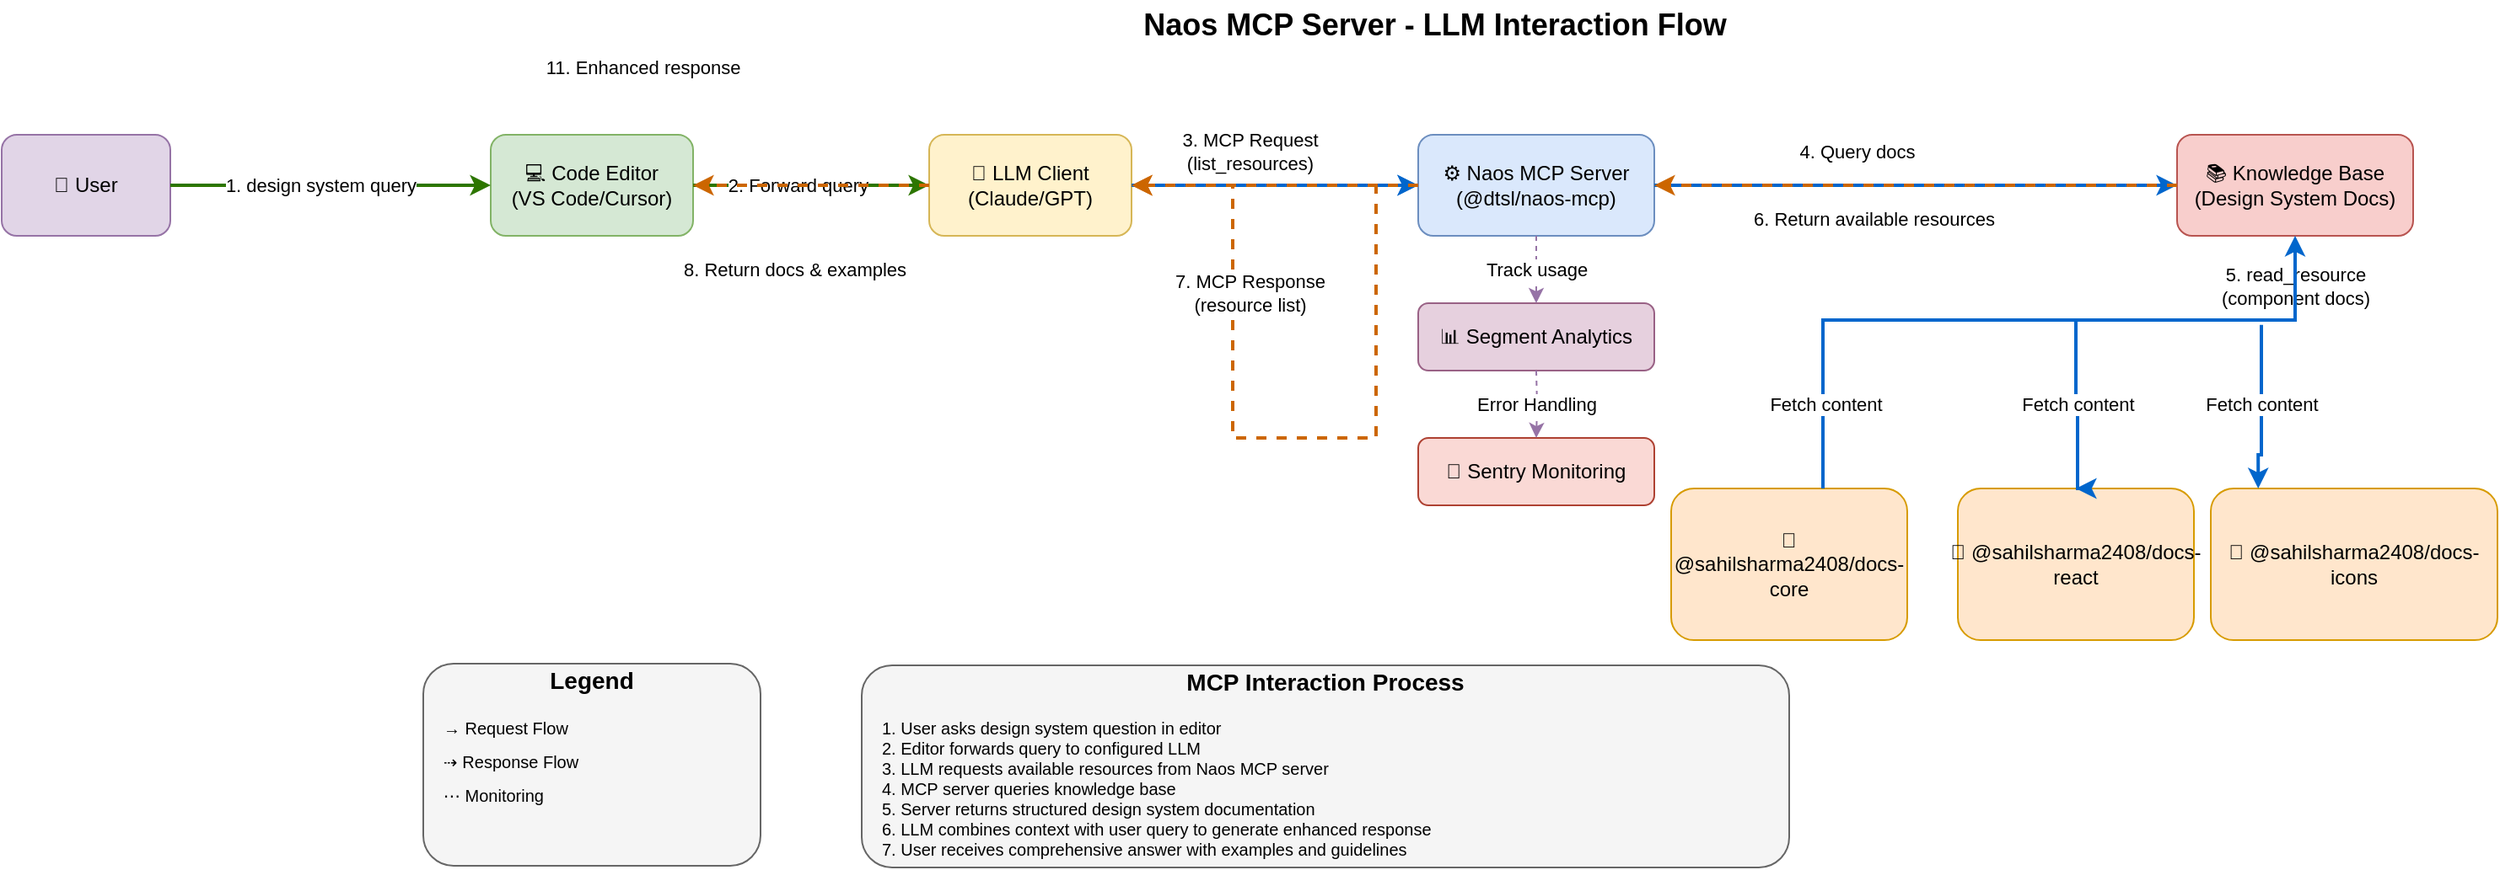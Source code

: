 <mxfile>
    <diagram name="Naos MCP Server Interaction" id="naos-mcp-interaction">
        <mxGraphModel dx="1986" dy="602" grid="1" gridSize="10" guides="1" tooltips="1" connect="1" arrows="1" fold="1" page="1" pageScale="1" pageWidth="1169" pageHeight="827" math="0" shadow="0">
            <root>
                <mxCell id="0"/>
                <mxCell id="1" parent="0"/>
                <mxCell id="title" value="Naos MCP Server - LLM Interaction Flow" style="text;html=1;strokeColor=none;fillColor=none;align=center;verticalAlign=middle;whiteSpace=wrap;rounded=0;fontSize=18;fontStyle=1;" parent="1" vertex="1">
                    <mxGeometry x="350" y="20" width="400" height="30" as="geometry"/>
                </mxCell>
                <mxCell id="user" value="👤 User" style="rounded=1;whiteSpace=wrap;html=1;fillColor=#e1d5e7;strokeColor=#9673a6;" parent="1" vertex="1">
                    <mxGeometry x="-300" y="100" width="100" height="60" as="geometry"/>
                </mxCell>
                <mxCell id="editor" value="💻 Code Editor&#xa;(VS Code/Cursor)" style="rounded=1;whiteSpace=wrap;html=1;fillColor=#d5e8d4;strokeColor=#82b366;" parent="1" vertex="1">
                    <mxGeometry x="-10" y="100" width="120" height="60" as="geometry"/>
                </mxCell>
                <mxCell id="llm" value="🤖 LLM Client&#xa;(Claude/GPT)" style="rounded=1;whiteSpace=wrap;html=1;fillColor=#fff2cc;strokeColor=#d6b656;" parent="1" vertex="1">
                    <mxGeometry x="250" y="100" width="120" height="60" as="geometry"/>
                </mxCell>
                <mxCell id="mcp-server" value="⚙️ Naos MCP Server&#xa;(@dtsl/naos-mcp)" style="rounded=1;whiteSpace=wrap;html=1;fillColor=#dae8fc;strokeColor=#6c8ebf;" parent="1" vertex="1">
                    <mxGeometry x="540" y="100" width="140" height="60" as="geometry"/>
                </mxCell>
                <mxCell id="knowledge-base" value="📚 Knowledge Base&#xa;(Design System Docs)" style="rounded=1;whiteSpace=wrap;html=1;fillColor=#f8cecc;strokeColor=#b85450;" parent="1" vertex="1">
                    <mxGeometry x="990" y="100" width="140" height="60" as="geometry"/>
                </mxCell>
                <mxCell id="docs-core" value="📖 @sahilsharma2408/docs-core" style="rounded=1;whiteSpace=wrap;html=1;fillColor=#ffe6cc;strokeColor=#d79b00;" parent="1" vertex="1">
                    <mxGeometry x="690" y="310" width="140" height="90" as="geometry"/>
                </mxCell>
                <mxCell id="analytics" value="📊 Segment Analytics" style="rounded=1;whiteSpace=wrap;html=1;fillColor=#e6d0de;strokeColor=#996185;" parent="1" vertex="1">
                    <mxGeometry x="540" y="200" width="140" height="40" as="geometry"/>
                </mxCell>
                <mxCell id="sentry" value="🐛 Sentry Monitoring" style="rounded=1;whiteSpace=wrap;html=1;fillColor=#fad9d5;strokeColor=#ae4132;" parent="1" vertex="1">
                    <mxGeometry x="540" y="280" width="140" height="40" as="geometry"/>
                </mxCell>
                <mxCell id="arrow1" value="1. design system query" style="edgeStyle=orthogonalEdgeStyle;rounded=0;orthogonalLoop=1;jettySize=auto;html=1;strokeColor=#2D7600;strokeWidth=2;" parent="1" source="user" target="editor" edge="1">
                    <mxGeometry x="-0.071" relative="1" as="geometry">
                        <mxPoint as="offset"/>
                    </mxGeometry>
                </mxCell>
                <mxCell id="arrow2" value="2. Forward query" style="edgeStyle=orthogonalEdgeStyle;rounded=0;orthogonalLoop=1;jettySize=auto;html=1;strokeColor=#2D7600;strokeWidth=2;" parent="1" source="editor" target="llm" edge="1">
                    <mxGeometry x="-0.125" relative="1" as="geometry">
                        <mxPoint as="offset"/>
                    </mxGeometry>
                </mxCell>
                <mxCell id="arrow3" value="3. MCP Request&#xa;(list_resources)" style="edgeStyle=orthogonalEdgeStyle;rounded=0;orthogonalLoop=1;jettySize=auto;html=1;strokeColor=#0066CC;strokeWidth=2;" parent="1" source="llm" target="mcp-server" edge="1">
                    <mxGeometry x="-0.176" y="20" relative="1" as="geometry">
                        <mxPoint as="offset"/>
                    </mxGeometry>
                </mxCell>
                <mxCell id="arrow4" value="4. Query docs" style="edgeStyle=orthogonalEdgeStyle;rounded=0;orthogonalLoop=1;jettySize=auto;html=1;strokeColor=#0066CC;strokeWidth=2;" parent="1" source="mcp-server" target="knowledge-base" edge="1">
                    <mxGeometry x="-0.226" y="20" relative="1" as="geometry">
                        <mxPoint as="offset"/>
                    </mxGeometry>
                </mxCell>
                <mxCell id="arrow5" value="6. Return available resources" style="edgeStyle=orthogonalEdgeStyle;rounded=0;orthogonalLoop=1;jettySize=auto;html=1;strokeColor=#CC6600;strokeWidth=2;dashed=1;" parent="1" source="knowledge-base" target="mcp-server" edge="1">
                    <mxGeometry x="0.161" y="20" relative="1" as="geometry">
                        <mxPoint x="610" y="90" as="targetPoint"/>
                        <mxPoint x="790" y="90" as="sourcePoint"/>
                        <mxPoint as="offset"/>
                    </mxGeometry>
                </mxCell>
                <mxCell id="arrow6" value="7. MCP Response&lt;br&gt;(resource list)" style="edgeStyle=orthogonalEdgeStyle;rounded=0;orthogonalLoop=1;jettySize=auto;html=1;strokeColor=#CC6600;strokeWidth=2;dashed=1;" parent="1" source="mcp-server" target="llm" edge="1">
                    <mxGeometry x="0.474" y="-10" relative="1" as="geometry">
                        <mxPoint x="430" y="90" as="targetPoint"/>
                        <mxPoint x="540" y="90" as="sourcePoint"/>
                        <Array as="points">
                            <mxPoint x="515" y="130"/>
                            <mxPoint x="515" y="280"/>
                            <mxPoint x="430" y="280"/>
                        </Array>
                        <mxPoint as="offset"/>
                    </mxGeometry>
                </mxCell>
                <mxCell id="arrow7" value="5. read_resource&lt;br&gt;(component docs)" style="edgeStyle=orthogonalEdgeStyle;rounded=0;orthogonalLoop=1;jettySize=auto;html=1;strokeColor=#0066CC;strokeWidth=2;" parent="1" source="llm" target="mcp-server" edge="1">
                    <mxGeometry x="1" y="-523" relative="1" as="geometry">
                        <mxPoint x="540" y="120" as="targetPoint"/>
                        <mxPoint x="490" y="120" as="sourcePoint"/>
                        <mxPoint x="520" y="-463" as="offset"/>
                    </mxGeometry>
                </mxCell>
                <mxCell id="arrow9" value="&amp;nbsp;Fetch content" style="edgeStyle=orthogonalEdgeStyle;rounded=0;orthogonalLoop=1;jettySize=auto;html=1;strokeColor=#0066CC;strokeWidth=2;" parent="1" source="docs-core" target="knowledge-base" edge="1">
                    <mxGeometry x="-0.767" relative="1" as="geometry">
                        <Array as="points">
                            <mxPoint x="780" y="210"/>
                            <mxPoint x="1060" y="210"/>
                        </Array>
                        <mxPoint as="offset"/>
                    </mxGeometry>
                </mxCell>
                <mxCell id="arrow10" value="8. Return docs &amp;amp; examples" style="edgeStyle=orthogonalEdgeStyle;rounded=0;orthogonalLoop=1;jettySize=auto;html=1;strokeColor=#CC6600;strokeWidth=2;dashed=1;" parent="1" source="mcp-server" target="llm" edge="1">
                    <mxGeometry x="1" y="206" relative="1" as="geometry">
                        <mxPoint x="430" y="140" as="targetPoint"/>
                        <mxPoint x="540" y="140" as="sourcePoint"/>
                        <mxPoint x="-200" y="-156" as="offset"/>
                    </mxGeometry>
                </mxCell>
                <mxCell id="arrow11" value="11. Enhanced response" style="edgeStyle=orthogonalEdgeStyle;rounded=0;orthogonalLoop=1;jettySize=auto;html=1;strokeColor=#CC6600;strokeWidth=2;dashed=1;" parent="1" source="llm" target="editor" edge="1">
                    <mxGeometry x="1" y="-76" relative="1" as="geometry">
                        <mxPoint x="-30" y="6" as="offset"/>
                    </mxGeometry>
                </mxCell>
                <mxCell id="analytics-arrow" value="Track usage" style="edgeStyle=orthogonalEdgeStyle;rounded=0;orthogonalLoop=1;jettySize=auto;html=1;strokeColor=#9673A6;strokeWidth=1;dashed=1;" parent="1" source="mcp-server" target="analytics" edge="1">
                    <mxGeometry relative="1" as="geometry"/>
                </mxCell>
                <mxCell id="legend-box" value="" style="rounded=1;whiteSpace=wrap;html=1;strokeColor=#666666;fillColor=#f5f5f5;" parent="1" vertex="1">
                    <mxGeometry x="-50" y="414" width="200" height="120" as="geometry"/>
                </mxCell>
                <mxCell id="legend-title" value="Legend" style="text;html=1;strokeColor=none;fillColor=none;align=center;verticalAlign=middle;whiteSpace=wrap;rounded=0;fontSize=14;fontStyle=1;" parent="1" vertex="1">
                    <mxGeometry x="-50" y="414" width="200" height="20" as="geometry"/>
                </mxCell>
                <mxCell id="legend-request" value="→ Request Flow" style="text;html=1;strokeColor=none;fillColor=none;align=left;verticalAlign=middle;whiteSpace=wrap;rounded=0;fontSize=10;" parent="1" vertex="1">
                    <mxGeometry x="-40" y="444" width="100" height="15" as="geometry"/>
                </mxCell>
                <mxCell id="legend-response" value="⇢ Response Flow" style="text;html=1;strokeColor=none;fillColor=none;align=left;verticalAlign=middle;whiteSpace=wrap;rounded=0;fontSize=10;" parent="1" vertex="1">
                    <mxGeometry x="-40" y="464" width="100" height="15" as="geometry"/>
                </mxCell>
                <mxCell id="legend-monitoring" value="⋯ Monitoring" style="text;html=1;strokeColor=none;fillColor=none;align=left;verticalAlign=middle;whiteSpace=wrap;rounded=0;fontSize=10;" parent="1" vertex="1">
                    <mxGeometry x="-40" y="484" width="100" height="15" as="geometry"/>
                </mxCell>
                <mxCell id="process-box" value="" style="rounded=1;whiteSpace=wrap;html=1;strokeColor=#666666;fillColor=#f5f5f5;" parent="1" vertex="1">
                    <mxGeometry x="210" y="415" width="550" height="120" as="geometry"/>
                </mxCell>
                <mxCell id="process-title" value="MCP Interaction Process" style="text;html=1;strokeColor=none;fillColor=none;align=center;verticalAlign=middle;whiteSpace=wrap;rounded=0;fontSize=14;fontStyle=1;" parent="1" vertex="1">
                    <mxGeometry x="210" y="415" width="550" height="20" as="geometry"/>
                </mxCell>
                <mxCell id="process-text" value="1. User asks design system question in editor&lt;br&gt;2. Editor forwards query to configured LLM&lt;br&gt;3. LLM requests available resources from Naos MCP server&lt;br&gt;4. MCP server queries knowledge base&lt;br&gt;5. Server returns structured design system documentation&lt;br&gt;6. LLM combines context with user query to generate enhanced response&lt;br&gt;7. User receives comprehensive answer with examples and guidelines" style="text;html=1;strokeColor=none;fillColor=none;align=left;verticalAlign=top;whiteSpace=wrap;rounded=0;fontSize=10;" parent="1" vertex="1">
                    <mxGeometry x="220" y="440" width="530" height="85" as="geometry"/>
                </mxCell>
                <mxCell id="8" value="📖&amp;nbsp;&lt;span style=&quot;color: rgb(0, 0, 0);&quot;&gt;@sahilsharma2408&lt;/span&gt;/docs-react" style="rounded=1;whiteSpace=wrap;html=1;fillColor=#ffe6cc;strokeColor=#d79b00;" parent="1" vertex="1">
                    <mxGeometry x="860" y="310" width="140" height="90" as="geometry"/>
                </mxCell>
                <mxCell id="10" value="📖&amp;nbsp;&lt;span style=&quot;color: rgb(0, 0, 0);&quot;&gt;@sahilsharma2408&lt;/span&gt;/docs-icons" style="rounded=1;whiteSpace=wrap;html=1;fillColor=#ffe6cc;strokeColor=#d79b00;" parent="1" vertex="1">
                    <mxGeometry x="1010" y="310" width="170" height="90" as="geometry"/>
                </mxCell>
                <mxCell id="12" value="Fetch content" style="edgeStyle=orthogonalEdgeStyle;rounded=0;orthogonalLoop=1;jettySize=auto;html=1;strokeColor=#0066CC;strokeWidth=2;entryX=0.5;entryY=0;entryDx=0;entryDy=0;" parent="1" target="8" edge="1">
                    <mxGeometry relative="1" as="geometry">
                        <mxPoint x="930" y="210" as="sourcePoint"/>
                        <mxPoint x="1010" y="260" as="targetPoint"/>
                        <Array as="points">
                            <mxPoint x="931" y="260"/>
                        </Array>
                    </mxGeometry>
                </mxCell>
                <mxCell id="13" value="Fetch content" style="edgeStyle=orthogonalEdgeStyle;rounded=0;orthogonalLoop=1;jettySize=auto;html=1;strokeColor=#0066CC;strokeWidth=2;entryX=0.201;entryY=-0.072;entryDx=0;entryDy=0;entryPerimeter=0;" parent="1" edge="1">
                    <mxGeometry x="-0.048" relative="1" as="geometry">
                        <mxPoint x="1040" y="212.88" as="sourcePoint"/>
                        <mxPoint x="1038.14" y="310" as="targetPoint"/>
                        <Array as="points">
                            <mxPoint x="1040" y="290"/>
                            <mxPoint x="1038" y="290"/>
                        </Array>
                        <mxPoint as="offset"/>
                    </mxGeometry>
                </mxCell>
                <mxCell id="16" value="Error Handling" style="edgeStyle=orthogonalEdgeStyle;rounded=0;orthogonalLoop=1;jettySize=auto;html=1;strokeColor=#9673A6;strokeWidth=1;dashed=1;entryX=0.5;entryY=0;entryDx=0;entryDy=0;" parent="1" target="sentry" edge="1">
                    <mxGeometry relative="1" as="geometry">
                        <mxPoint x="610" y="240" as="sourcePoint"/>
                        <mxPoint x="610" y="271" as="targetPoint"/>
                    </mxGeometry>
                </mxCell>
            </root>
        </mxGraphModel>
    </diagram>
</mxfile>